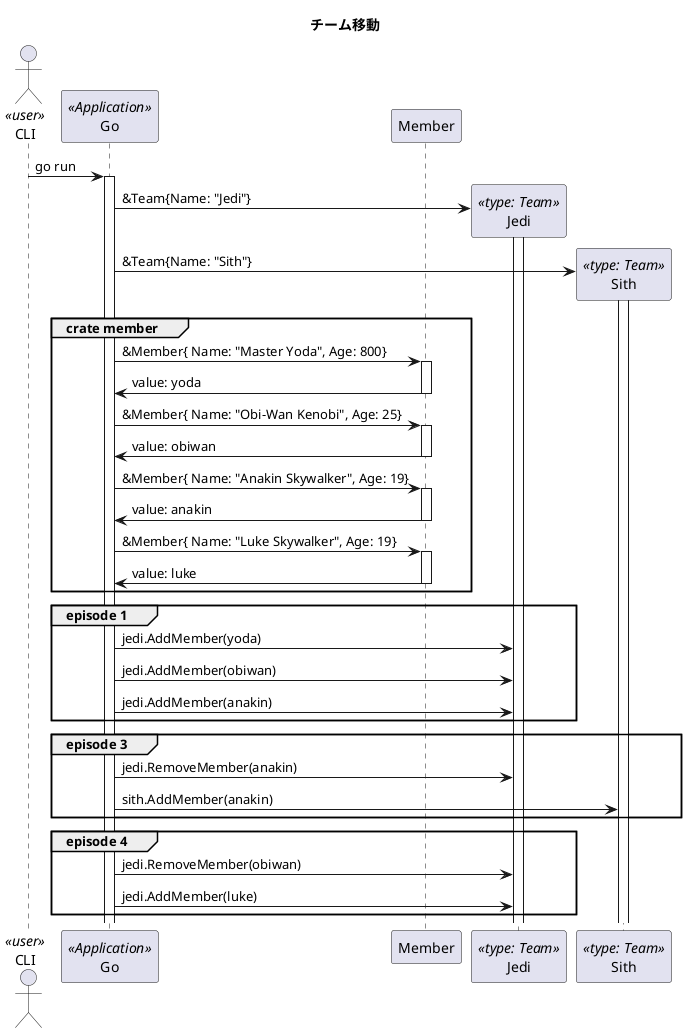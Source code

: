 @startuml Team

title チーム移動

actor CLI <<user>>
participant Go <<Application>>
participant Member
participant Jedi <<type: Team>>
participant Sith <<type: Team>>

CLI -> Go : go run

activate Go

create Jedi
Go -> Jedi : &Team{Name: "Jedi"}
activate Jedi

create Sith
Go -> Sith : &Team{Name: "Sith"}
activate Sith

group crate member
  Go -> Member : &Member{ Name: "Master Yoda", Age: 800}
  activate Member
  Go <- Member : value: yoda
  deactivate Member

  Go -> Member : &Member{ Name: "Obi-Wan Kenobi", Age: 25}
  activate Member
  Go <- Member : value: obiwan
  deactivate Member

  Go -> Member : &Member{ Name: "Anakin Skywalker", Age: 19}
  activate Member
  Go <- Member : value: anakin
  deactivate Member

  Go -> Member : &Member{ Name: "Luke Skywalker", Age: 19}
  activate Member
  Go <- Member : value: luke
  deactivate Member
end
group episode 1
  Go -> Jedi : jedi.AddMember(yoda)
  Go -> Jedi : jedi.AddMember(obiwan)
  Go -> Jedi : jedi.AddMember(anakin)
end
group episode 3
  Go -> Jedi : jedi.RemoveMember(anakin)
  Go -> Sith : sith.AddMember(anakin)
end
group episode 4
  Go -> Jedi : jedi.RemoveMember(obiwan)
  Go -> Jedi : jedi.AddMember(luke)
end

@enduml
